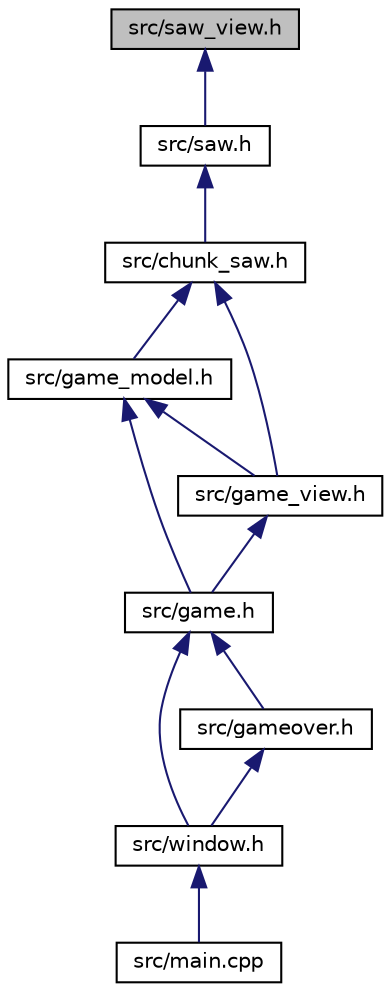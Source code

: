 digraph "src/saw_view.h"
{
  edge [fontname="Helvetica",fontsize="10",labelfontname="Helvetica",labelfontsize="10"];
  node [fontname="Helvetica",fontsize="10",shape=record];
  Node1 [label="src/saw_view.h",height=0.2,width=0.4,color="black", fillcolor="grey75", style="filled", fontcolor="black"];
  Node1 -> Node2 [dir="back",color="midnightblue",fontsize="10",style="solid"];
  Node2 [label="src/saw.h",height=0.2,width=0.4,color="black", fillcolor="white", style="filled",URL="$saw_8h.html"];
  Node2 -> Node3 [dir="back",color="midnightblue",fontsize="10",style="solid"];
  Node3 [label="src/chunk_saw.h",height=0.2,width=0.4,color="black", fillcolor="white", style="filled",URL="$chunk__saw_8h.html"];
  Node3 -> Node4 [dir="back",color="midnightblue",fontsize="10",style="solid"];
  Node4 [label="src/game_model.h",height=0.2,width=0.4,color="black", fillcolor="white", style="filled",URL="$game__model_8h.html"];
  Node4 -> Node5 [dir="back",color="midnightblue",fontsize="10",style="solid"];
  Node5 [label="src/game.h",height=0.2,width=0.4,color="black", fillcolor="white", style="filled",URL="$game_8h.html"];
  Node5 -> Node6 [dir="back",color="midnightblue",fontsize="10",style="solid"];
  Node6 [label="src/window.h",height=0.2,width=0.4,color="black", fillcolor="white", style="filled",URL="$window_8h.html"];
  Node6 -> Node7 [dir="back",color="midnightblue",fontsize="10",style="solid"];
  Node7 [label="src/main.cpp",height=0.2,width=0.4,color="black", fillcolor="white", style="filled",URL="$main_8cpp.html",tooltip="Point d&#39;entrée du programme, qui se charge de lancer l&#39;application. "];
  Node5 -> Node8 [dir="back",color="midnightblue",fontsize="10",style="solid"];
  Node8 [label="src/gameover.h",height=0.2,width=0.4,color="black", fillcolor="white", style="filled",URL="$gameover_8h_source.html"];
  Node8 -> Node6 [dir="back",color="midnightblue",fontsize="10",style="solid"];
  Node4 -> Node9 [dir="back",color="midnightblue",fontsize="10",style="solid"];
  Node9 [label="src/game_view.h",height=0.2,width=0.4,color="black", fillcolor="white", style="filled",URL="$game__view_8h.html"];
  Node9 -> Node5 [dir="back",color="midnightblue",fontsize="10",style="solid"];
  Node3 -> Node9 [dir="back",color="midnightblue",fontsize="10",style="solid"];
}

